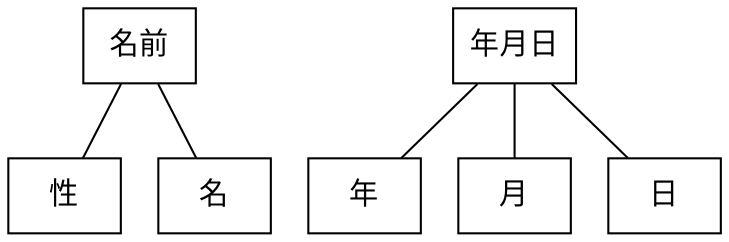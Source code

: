 graph {
    label=""
    labelloc=t
    labeljust=l
    rankdir=UD
    node [widht=1, height=0.5, shape=rectangle, fontsize=14]

    "名前" -- "性" 
    "名前" -- "名"
    "年月日" -- "年"
    "年月日" -- "月"
    "年月日" -- "日"
}

